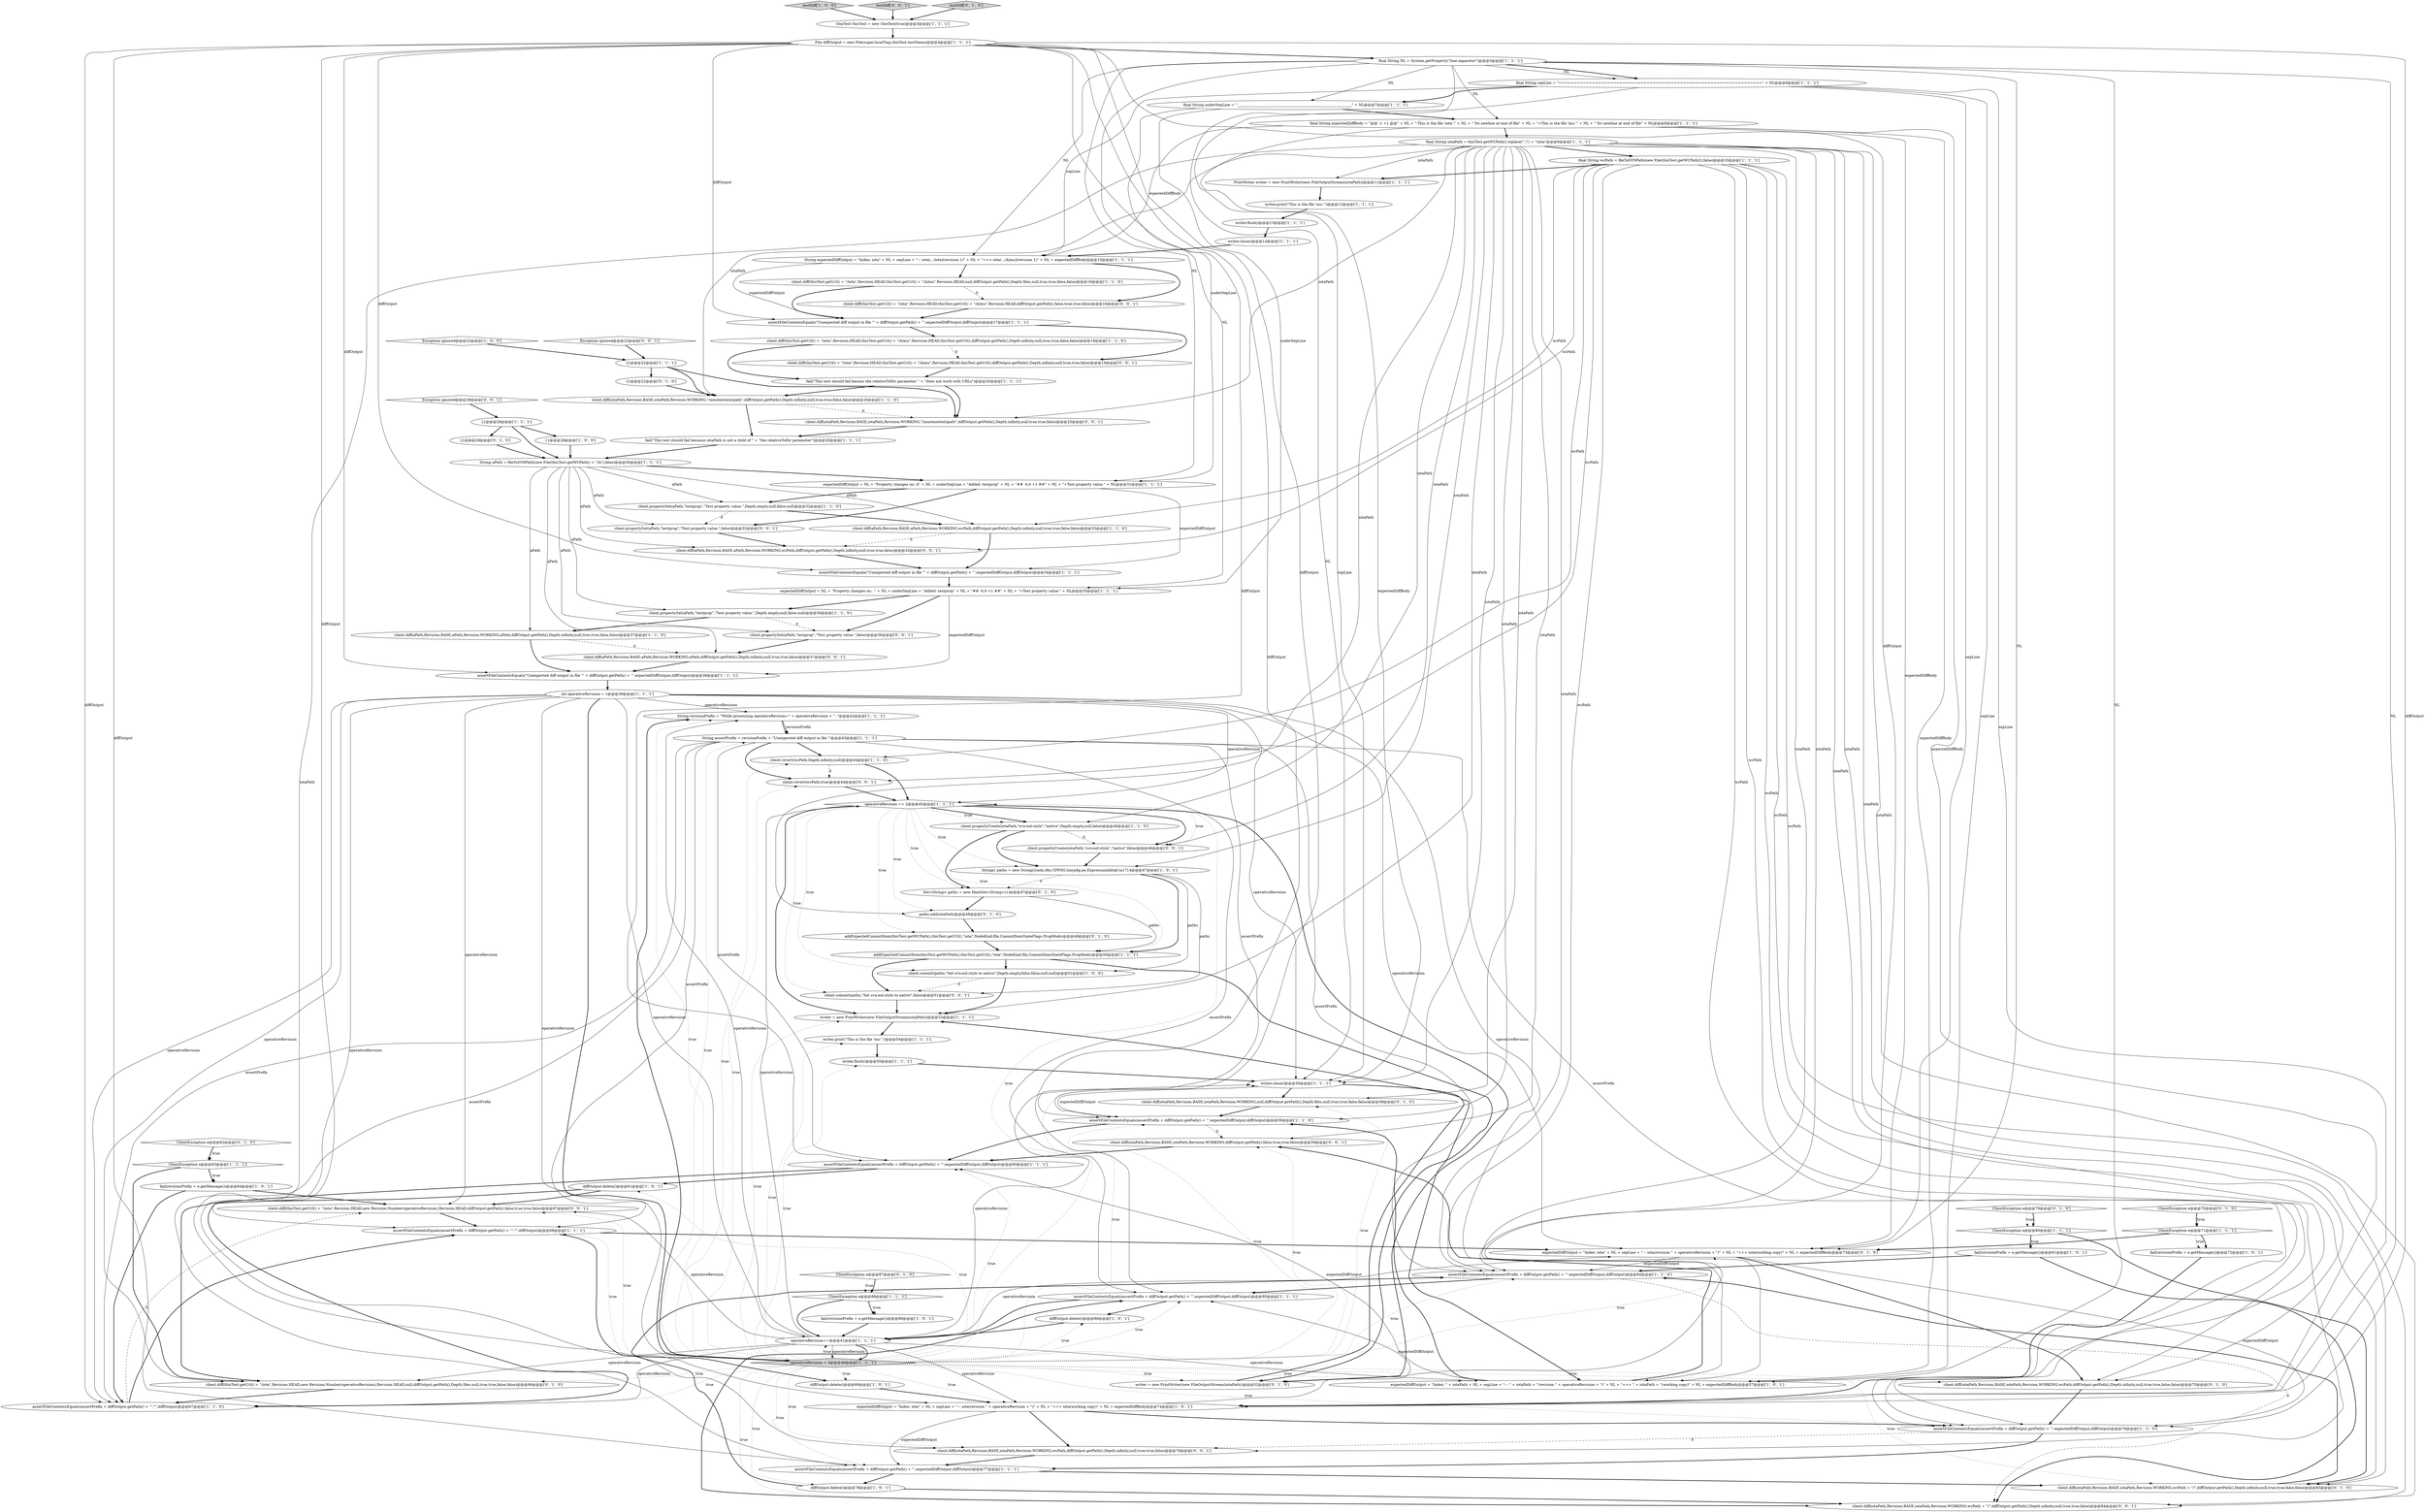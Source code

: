 digraph {
6 [style = filled, label = "expectedDiffOutput = NL + \"Property changes on: A\" + NL + underSepLine + \"Added: testprop\" + NL + \"## -0,0 +1 ##\" + NL + \"+Test property value.\" + NL@@@31@@@['1', '1', '1']", fillcolor = white, shape = ellipse image = "AAA0AAABBB1BBB"];
85 [style = filled, label = "ClientException e@@@70@@@['0', '1', '0']", fillcolor = white, shape = diamond image = "AAA0AAABBB2BBB"];
14 [style = filled, label = "client.revert(wcPath,Depth.infinity,null)@@@44@@@['1', '1', '0']", fillcolor = white, shape = ellipse image = "AAA0AAABBB1BBB"];
20 [style = filled, label = "fail(\"This test should fail because iotaPath is not a child of \" + \"the relativeToDir parameter\")@@@26@@@['1', '1', '1']", fillcolor = white, shape = ellipse image = "AAA0AAABBB1BBB"];
21 [style = filled, label = "String revisionPrefix = \"While processing operativeRevison=\" + operativeRevision + \". \"@@@42@@@['1', '1', '1']", fillcolor = white, shape = ellipse image = "AAA0AAABBB1BBB"];
62 [style = filled, label = "expectedDiffOutput = \"Index: iota\" + NL + sepLine + \"--- iota(revision \" + operativeRevision + \")\" + NL + \"+++ iota(working copy)\" + NL + expectedDiffBody@@@74@@@['1', '0', '1']", fillcolor = white, shape = ellipse image = "AAA0AAABBB1BBB"];
93 [style = filled, label = "client.propertyCreate(iotaPath,\"svn:eol-style\",\"native\",false)@@@46@@@['0', '0', '1']", fillcolor = white, shape = ellipse image = "AAA0AAABBB3BBB"];
68 [style = filled, label = "assertFileContentsEquals(assertPrefix + diffOutput.getPath() + ''',expectedDiffOutput,diffOutput)@@@84@@@['1', '1', '0']", fillcolor = white, shape = ellipse image = "AAA0AAABBB1BBB"];
17 [style = filled, label = "fail(revisionPrefix + e.getMessage())@@@81@@@['1', '0', '1']", fillcolor = white, shape = ellipse image = "AAA0AAABBB1BBB"];
86 [style = filled, label = "client.diff(aPath,Revision.BASE,aPath,Revision.WORKING,wcPath,diffOutput.getPath(),Depth.infinity,null,true,true,false)@@@33@@@['0', '0', '1']", fillcolor = white, shape = ellipse image = "AAA0AAABBB3BBB"];
47 [style = filled, label = "client.diff(iotaPath,Revision.BASE,iotaPath,Revision.WORKING,\"/non/existent/path\",diffOutput.getPath(),Depth.infinity,null,true,true,false,false)@@@25@@@['1', '1', '0']", fillcolor = white, shape = ellipse image = "AAA0AAABBB1BBB"];
65 [style = filled, label = "PrintWriter writer = new PrintWriter(new FileOutputStream(iotaPath))@@@11@@@['1', '1', '1']", fillcolor = white, shape = ellipse image = "AAA0AAABBB1BBB"];
82 [style = filled, label = "ClientException e@@@62@@@['0', '1', '0']", fillcolor = white, shape = diamond image = "AAA0AAABBB2BBB"];
11 [style = filled, label = "writer.close()@@@56@@@['1', '1', '1']", fillcolor = white, shape = ellipse image = "AAA0AAABBB1BBB"];
1 [style = filled, label = "assertFileContentsEquals(assertPrefix + diffOutput.getPath() + ''',expectedDiffOutput,diffOutput)@@@85@@@['1', '1', '1']", fillcolor = white, shape = ellipse image = "AAA0AAABBB1BBB"];
77 [style = filled, label = "Set<String> paths = new HashSet<String>(1)@@@47@@@['0', '1', '0']", fillcolor = white, shape = ellipse image = "AAA1AAABBB2BBB"];
80 [style = filled, label = "addExpectedCommitItem(thisTest.getWCPath(),thisTest.getUrl(),\"iota\",NodeKind.file,CommitItemStateFlags.PropMods)@@@49@@@['0', '1', '0']", fillcolor = white, shape = ellipse image = "AAA0AAABBB2BBB"];
9 [style = filled, label = "String(( paths = new String((((edu.fdu.CPPDG.tinypdg.pe.ExpressionInfo@1a1714@@@47@@@['1', '0', '1']", fillcolor = white, shape = ellipse image = "AAA0AAABBB1BBB"];
83 [style = filled, label = "client.diff(iotaPath,Revision.BASE,iotaPath,Revision.WORKING,null,diffOutput.getPath(),Depth.files,null,true,true,false,false)@@@58@@@['0', '1', '0']", fillcolor = white, shape = ellipse image = "AAA0AAABBB2BBB"];
48 [style = filled, label = "String aPath = fileToSVNPath(new File(thisTest.getWCPath() + \"/A\"),false)@@@30@@@['1', '1', '1']", fillcolor = white, shape = ellipse image = "AAA0AAABBB1BBB"];
10 [style = filled, label = "client.diff(aPath,Revision.BASE,aPath,Revision.WORKING,aPath,diffOutput.getPath(),Depth.infinity,null,true,true,false,false)@@@37@@@['1', '1', '0']", fillcolor = white, shape = ellipse image = "AAA0AAABBB1BBB"];
81 [style = filled, label = "expectedDiffOutput = \"Index: iota\" + NL + sepLine + \"--- iota(revision \" + operativeRevision + \")\" + NL + \"+++ iota(working copy)\" + NL + expectedDiffBody@@@73@@@['0', '1', '0']", fillcolor = white, shape = ellipse image = "AAA0AAABBB2BBB"];
53 [style = filled, label = "ClientException e@@@71@@@['1', '1', '1']", fillcolor = white, shape = diamond image = "AAA0AAABBB1BBB"];
39 [style = filled, label = "diffOutput.delete()@@@86@@@['1', '0', '1']", fillcolor = white, shape = ellipse image = "AAA0AAABBB1BBB"];
26 [style = filled, label = "client.propertySet(aPath,\"testprop\",\"Test property value.\",Depth.empty,null,false,null)@@@36@@@['1', '1', '0']", fillcolor = white, shape = ellipse image = "AAA0AAABBB1BBB"];
46 [style = filled, label = "String expectedDiffOutput = \"Index: iota\" + NL + sepLine + \"--- iota(.../iota)(revision 1)\" + NL + \"+++ iota(.../A/mu)(revision 1)\" + NL + expectedDiffBody@@@15@@@['1', '1', '1']", fillcolor = white, shape = ellipse image = "AAA0AAABBB1BBB"];
0 [style = filled, label = "writer.print(\"This is the file 'mu'.\")@@@54@@@['1', '1', '1']", fillcolor = white, shape = ellipse image = "AAA0AAABBB1BBB"];
30 [style = filled, label = "final String iotaPath = thisTest.getWCPath().replace('\','/') + \"/iota\"@@@9@@@['1', '1', '1']", fillcolor = white, shape = ellipse image = "AAA0AAABBB1BBB"];
63 [style = filled, label = "expectedDiffOutput = \"Index: \" + iotaPath + NL + sepLine + \"--- \" + iotaPath + \"(revision \" + operativeRevision + \")\" + NL + \"+++ \" + iotaPath + \"(working copy)\" + NL + expectedDiffBody@@@57@@@['1', '0', '1']", fillcolor = white, shape = ellipse image = "AAA0AAABBB1BBB"];
92 [style = filled, label = "client.diff(iotaPath,Revision.BASE,iotaPath,Revision.WORKING,diffOutput.getPath(),false,true,true,false)@@@59@@@['0', '0', '1']", fillcolor = white, shape = ellipse image = "AAA0AAABBB3BBB"];
101 [style = filled, label = "client.revert(wcPath,true)@@@44@@@['0', '0', '1']", fillcolor = white, shape = ellipse image = "AAA0AAABBB3BBB"];
64 [style = filled, label = "addExpectedCommitItem(thisTest.getWCPath(),thisTest.getUrl(),\"iota\",NodeKind.file,CommitItemStateFlags.PropMods)@@@50@@@['1', '1', '1']", fillcolor = white, shape = ellipse image = "AAA0AAABBB1BBB"];
67 [style = filled, label = "assertFileContentsEquals(assertPrefix + diffOutput.getPath() + ''',expectedDiffOutput,diffOutput)@@@76@@@['1', '1', '0']", fillcolor = white, shape = ellipse image = "AAA0AAABBB1BBB"];
31 [style = filled, label = "{}@@@28@@@['1', '0', '0']", fillcolor = white, shape = ellipse image = "AAA0AAABBB1BBB"];
8 [style = filled, label = "assertFileContentsEquals(assertPrefix + diffOutput.getPath() + ''',expectedDiffOutput,diffOutput)@@@59@@@['1', '1', '0']", fillcolor = white, shape = ellipse image = "AAA0AAABBB1BBB"];
96 [style = filled, label = "client.propertySet(aPath,\"testprop\",\"Test property value.\",false)@@@36@@@['0', '0', '1']", fillcolor = white, shape = ellipse image = "AAA0AAABBB3BBB"];
102 [style = filled, label = "client.diff(aPath,Revision.BASE,aPath,Revision.WORKING,aPath,diffOutput.getPath(),Depth.infinity,null,true,true,false)@@@37@@@['0', '0', '1']", fillcolor = white, shape = ellipse image = "AAA0AAABBB3BBB"];
41 [style = filled, label = "writer = new PrintWriter(new FileOutputStream(iotaPath))@@@53@@@['1', '1', '1']", fillcolor = white, shape = ellipse image = "AAA0AAABBB1BBB"];
75 [style = filled, label = "client.diff(iotaPath,Revision.BASE,iotaPath,Revision.WORKING,wcPath + \"/\",diffOutput.getPath(),Depth.infinity,null,true,true,false,false)@@@83@@@['0', '1', '0']", fillcolor = white, shape = ellipse image = "AAA0AAABBB2BBB"];
16 [style = filled, label = "Exception ignored@@@22@@@['1', '0', '0']", fillcolor = white, shape = diamond image = "AAA0AAABBB1BBB"];
15 [style = filled, label = "diffOutput.delete()@@@61@@@['1', '0', '1']", fillcolor = white, shape = ellipse image = "AAA0AAABBB1BBB"];
5 [style = filled, label = "client.diff(thisTest.getUrl() + \"/iota\",Revision.HEAD,thisTest.getUrl() + \"/A/mu\",Revision.HEAD,null,diffOutput.getPath(),Depth.files,null,true,true,false,false)@@@16@@@['1', '1', '0']", fillcolor = white, shape = ellipse image = "AAA0AAABBB1BBB"];
44 [style = filled, label = "operativeRevision == 2@@@45@@@['1', '1', '1']", fillcolor = white, shape = diamond image = "AAA0AAABBB1BBB"];
60 [style = filled, label = "final String underSepLine = \"___________________________________________________________________\" + NL@@@7@@@['1', '1', '1']", fillcolor = white, shape = ellipse image = "AAA0AAABBB1BBB"];
2 [style = filled, label = "final String expectedDiffBody = \"@@ -1 +1 @@\" + NL + \"-This is the file 'iota'.\" + NL + \"\ No newline at end of file\" + NL + \"+This is the file 'mu'.\" + NL + \"\ No newline at end of file\" + NL@@@8@@@['1', '1', '1']", fillcolor = white, shape = ellipse image = "AAA0AAABBB1BBB"];
97 [style = filled, label = "client.diff(thisTest.getUrl() + \"/iota\",Revision.HEAD,new Revision.Number(operativeRevision),Revision.HEAD,diffOutput.getPath(),false,true,true,false)@@@67@@@['0', '0', '1']", fillcolor = white, shape = ellipse image = "AAA0AAABBB3BBB"];
76 [style = filled, label = "ClientException e@@@79@@@['0', '1', '0']", fillcolor = white, shape = diamond image = "AAA0AAABBB2BBB"];
18 [style = filled, label = "ClientException e@@@80@@@['1', '1', '1']", fillcolor = white, shape = diamond image = "AAA0AAABBB1BBB"];
22 [style = filled, label = "writer.print(\"This is the file 'mu'.\")@@@12@@@['1', '1', '1']", fillcolor = white, shape = ellipse image = "AAA0AAABBB1BBB"];
3 [style = filled, label = "client.commit(paths,\"Set svn:eol-style to native\",Depth.empty,false,false,null,null)@@@51@@@['1', '0', '0']", fillcolor = white, shape = ellipse image = "AAA0AAABBB1BBB"];
33 [style = filled, label = "writer.close()@@@14@@@['1', '1', '1']", fillcolor = white, shape = ellipse image = "AAA0AAABBB1BBB"];
19 [style = filled, label = "final String wcPath = fileToSVNPath(new File(thisTest.getWCPath()),false)@@@10@@@['1', '1', '1']", fillcolor = white, shape = ellipse image = "AAA0AAABBB1BBB"];
24 [style = filled, label = "client.diff(aPath,Revision.BASE,aPath,Revision.WORKING,wcPath,diffOutput.getPath(),Depth.infinity,null,true,true,false,false)@@@33@@@['1', '1', '0']", fillcolor = white, shape = ellipse image = "AAA0AAABBB1BBB"];
100 [style = filled, label = "client.diff(iotaPath,Revision.BASE,iotaPath,Revision.WORKING,wcPath + \"/\",diffOutput.getPath(),Depth.infinity,null,true,true,false)@@@84@@@['0', '0', '1']", fillcolor = white, shape = ellipse image = "AAA0AAABBB3BBB"];
59 [style = filled, label = "fail(revisionPrefix + e.getMessage())@@@72@@@['1', '0', '1']", fillcolor = white, shape = ellipse image = "AAA0AAABBB1BBB"];
13 [style = filled, label = "testDiff['1', '0', '0']", fillcolor = lightgray, shape = diamond image = "AAA0AAABBB1BBB"];
23 [style = filled, label = "client.propertySet(aPath,\"testprop\",\"Test property value.\",Depth.empty,null,false,null)@@@32@@@['1', '1', '0']", fillcolor = white, shape = ellipse image = "AAA0AAABBB1BBB"];
35 [style = filled, label = "{}@@@28@@@['1', '1', '1']", fillcolor = white, shape = ellipse image = "AAA0AAABBB1BBB"];
38 [style = filled, label = "assertFileContentsEquals(assertPrefix + diffOutput.getPath() + ''',expectedDiffOutput,diffOutput)@@@77@@@['1', '1', '1']", fillcolor = white, shape = ellipse image = "AAA0AAABBB1BBB"];
32 [style = filled, label = "assertFileContentsEquals(assertPrefix + diffOutput.getPath() + ''',\"\",diffOutput)@@@68@@@['1', '1', '1']", fillcolor = white, shape = ellipse image = "AAA0AAABBB1BBB"];
98 [style = filled, label = "client.diff(thisTest.getUrl() + \"/iota\",Revision.HEAD,thisTest.getUrl() + \"/A/mu\",Revision.HEAD,diffOutput.getPath(),false,true,true,false)@@@16@@@['0', '0', '1']", fillcolor = white, shape = ellipse image = "AAA0AAABBB3BBB"];
50 [style = filled, label = "ClientException e@@@88@@@['1', '1', '1']", fillcolor = white, shape = diamond image = "AAA0AAABBB1BBB"];
49 [style = filled, label = "fail(revisionPrefix + e.getMessage())@@@64@@@['1', '0', '1']", fillcolor = white, shape = ellipse image = "AAA0AAABBB1BBB"];
78 [style = filled, label = "{}@@@22@@@['0', '1', '0']", fillcolor = white, shape = ellipse image = "AAA0AAABBB2BBB"];
66 [style = filled, label = "diffOutput.delete()@@@78@@@['1', '0', '1']", fillcolor = white, shape = ellipse image = "AAA0AAABBB1BBB"];
37 [style = filled, label = "assertFileContentsEquals(\"Unexpected diff output in file '\" + diffOutput.getPath() + ''',expectedDiffOutput,diffOutput)@@@34@@@['1', '1', '1']", fillcolor = white, shape = ellipse image = "AAA0AAABBB1BBB"];
56 [style = filled, label = "final String sepLine = \"===================================================================\" + NL@@@6@@@['1', '1', '1']", fillcolor = white, shape = ellipse image = "AAA0AAABBB1BBB"];
4 [style = filled, label = "client.diff(thisTest.getUrl() + \"/iota\",Revision.HEAD,thisTest.getUrl() + \"/A/mu\",Revision.HEAD,thisTest.getUrl(),diffOutput.getPath(),Depth.infinity,null,true,true,false,false)@@@19@@@['1', '1', '0']", fillcolor = white, shape = ellipse image = "AAA0AAABBB1BBB"];
89 [style = filled, label = "Exception ignored@@@22@@@['0', '0', '1']", fillcolor = white, shape = diamond image = "AAA0AAABBB3BBB"];
91 [style = filled, label = "testDiff['0', '0', '1']", fillcolor = lightgray, shape = diamond image = "AAA0AAABBB3BBB"];
99 [style = filled, label = "client.commit(paths,\"Set svn:eol-style to native\",false)@@@51@@@['0', '0', '1']", fillcolor = white, shape = ellipse image = "AAA0AAABBB3BBB"];
45 [style = filled, label = "expectedDiffOutput = NL + \"Property changes on: .\" + NL + underSepLine + \"Added: testprop\" + NL + \"## -0,0 +1 ##\" + NL + \"+Test property value.\" + NL@@@35@@@['1', '1', '1']", fillcolor = white, shape = ellipse image = "AAA0AAABBB1BBB"];
95 [style = filled, label = "client.propertySet(aPath,\"testprop\",\"Test property value.\",false)@@@32@@@['0', '0', '1']", fillcolor = white, shape = ellipse image = "AAA0AAABBB3BBB"];
34 [style = filled, label = "client.propertyCreate(iotaPath,\"svn:eol-style\",\"native\",Depth.empty,null,false)@@@46@@@['1', '1', '0']", fillcolor = white, shape = ellipse image = "AAA0AAABBB1BBB"];
36 [style = filled, label = "OneTest thisTest = new OneTest(true)@@@3@@@['1', '1', '1']", fillcolor = white, shape = ellipse image = "AAA0AAABBB1BBB"];
61 [style = filled, label = "writer.flush()@@@55@@@['1', '1', '1']", fillcolor = white, shape = ellipse image = "AAA0AAABBB1BBB"];
51 [style = filled, label = "File diffOutput = new File(super.localTmp,thisTest.testName)@@@4@@@['1', '1', '1']", fillcolor = white, shape = ellipse image = "AAA0AAABBB1BBB"];
25 [style = filled, label = "{}@@@22@@@['1', '1', '1']", fillcolor = white, shape = ellipse image = "AAA0AAABBB1BBB"];
71 [style = filled, label = "{}@@@28@@@['0', '1', '0']", fillcolor = white, shape = ellipse image = "AAA0AAABBB2BBB"];
40 [style = filled, label = "assertFileContentsEquals(\"Unexpected diff output in file '\" + diffOutput.getPath() + ''',expectedDiffOutput,diffOutput)@@@38@@@['1', '1', '1']", fillcolor = white, shape = ellipse image = "AAA0AAABBB1BBB"];
70 [style = filled, label = "client.diff(iotaPath,Revision.BASE,iotaPath,Revision.WORKING,wcPath,diffOutput.getPath(),Depth.infinity,null,true,true,false,false)@@@75@@@['0', '1', '0']", fillcolor = white, shape = ellipse image = "AAA0AAABBB2BBB"];
72 [style = filled, label = "testDiff['0', '1', '0']", fillcolor = lightgray, shape = diamond image = "AAA0AAABBB2BBB"];
43 [style = filled, label = "assertFileContentsEquals(\"Unexpected diff output in file '\" + diffOutput.getPath() + ''',expectedDiffOutput,diffOutput)@@@17@@@['1', '1', '1']", fillcolor = white, shape = ellipse image = "AAA0AAABBB1BBB"];
90 [style = filled, label = "client.diff(iotaPath,Revision.BASE,iotaPath,Revision.WORKING,wcPath,diffOutput.getPath(),Depth.infinity,null,true,true,false)@@@76@@@['0', '0', '1']", fillcolor = white, shape = ellipse image = "AAA0AAABBB3BBB"];
42 [style = filled, label = "int operativeRevision = 1@@@39@@@['1', '1', '1']", fillcolor = white, shape = ellipse image = "AAA0AAABBB1BBB"];
87 [style = filled, label = "client.diff(thisTest.getUrl() + \"/iota\",Revision.HEAD,thisTest.getUrl() + \"/A/mu\",Revision.HEAD,thisTest.getUrl(),diffOutput.getPath(),Depth.infinity,null,true,true,false)@@@19@@@['0', '0', '1']", fillcolor = white, shape = ellipse image = "AAA0AAABBB3BBB"];
12 [style = filled, label = "assertFileContentsEquals(assertPrefix + diffOutput.getPath() + ''',\"\",diffOutput)@@@67@@@['1', '1', '0']", fillcolor = white, shape = ellipse image = "AAA0AAABBB1BBB"];
94 [style = filled, label = "client.diff(iotaPath,Revision.BASE,iotaPath,Revision.WORKING,\"/non/existent/path\",diffOutput.getPath(),Depth.infinity,null,true,true,false)@@@25@@@['0', '0', '1']", fillcolor = white, shape = ellipse image = "AAA0AAABBB3BBB"];
54 [style = filled, label = "writer.flush()@@@13@@@['1', '1', '1']", fillcolor = white, shape = ellipse image = "AAA0AAABBB1BBB"];
28 [style = filled, label = "operativeRevision < 3@@@40@@@['1', '1', '1']", fillcolor = lightgray, shape = diamond image = "AAA0AAABBB1BBB"];
84 [style = filled, label = "ClientException e@@@87@@@['0', '1', '0']", fillcolor = white, shape = diamond image = "AAA0AAABBB2BBB"];
27 [style = filled, label = "String assertPrefix = revisionPrefix + \"Unexpected diff output in file '\"@@@43@@@['1', '1', '1']", fillcolor = white, shape = ellipse image = "AAA0AAABBB1BBB"];
69 [style = filled, label = "fail(revisionPrefix + e.getMessage())@@@89@@@['1', '0', '1']", fillcolor = white, shape = ellipse image = "AAA0AAABBB1BBB"];
74 [style = filled, label = "client.diff(thisTest.getUrl() + \"/iota\",Revision.HEAD,new Revision.Number(operativeRevision),Revision.HEAD,null,diffOutput.getPath(),Depth.files,null,true,true,false,false)@@@66@@@['0', '1', '0']", fillcolor = white, shape = ellipse image = "AAA0AAABBB2BBB"];
88 [style = filled, label = "Exception ignored@@@28@@@['0', '0', '1']", fillcolor = white, shape = diamond image = "AAA0AAABBB3BBB"];
79 [style = filled, label = "paths.add(iotaPath)@@@48@@@['0', '1', '0']", fillcolor = white, shape = ellipse image = "AAA1AAABBB2BBB"];
29 [style = filled, label = "fail(\"This test should fail becaus the relativeToDir parameter \" + \"does not work with URLs\")@@@20@@@['1', '1', '1']", fillcolor = white, shape = ellipse image = "AAA0AAABBB1BBB"];
52 [style = filled, label = "assertFileContentsEquals(assertPrefix + diffOutput.getPath() + ''',expectedDiffOutput,diffOutput)@@@60@@@['1', '1', '1']", fillcolor = white, shape = ellipse image = "AAA0AAABBB1BBB"];
58 [style = filled, label = "diffOutput.delete()@@@69@@@['1', '0', '1']", fillcolor = white, shape = ellipse image = "AAA0AAABBB1BBB"];
57 [style = filled, label = "ClientException e@@@63@@@['1', '1', '1']", fillcolor = white, shape = diamond image = "AAA0AAABBB1BBB"];
55 [style = filled, label = "final String NL = System.getProperty(\"line.separator\")@@@5@@@['1', '1', '1']", fillcolor = white, shape = ellipse image = "AAA0AAABBB1BBB"];
7 [style = filled, label = "operativeRevision++@@@41@@@['1', '1', '1']", fillcolor = white, shape = ellipse image = "AAA0AAABBB1BBB"];
73 [style = filled, label = "writer = new PrintWriter(new FileOutputStream(iotaPath))@@@52@@@['0', '1', '0']", fillcolor = white, shape = ellipse image = "AAA0AAABBB2BBB"];
28->21 [style = bold, label=""];
55->45 [style = solid, label="NL"];
7->28 [style = bold, label=""];
19->14 [style = solid, label="wcPath"];
30->73 [style = solid, label="iotaPath"];
51->67 [style = solid, label="diffOutput"];
43->4 [style = bold, label=""];
43->87 [style = bold, label=""];
7->62 [style = solid, label="operativeRevision"];
48->24 [style = solid, label="aPath"];
4->87 [style = dashed, label="0"];
30->65 [style = solid, label="iotaPath"];
44->99 [style = dotted, label="true"];
82->57 [style = bold, label=""];
68->100 [style = dashed, label="0"];
60->45 [style = solid, label="underSepLine"];
27->68 [style = solid, label="assertPrefix"];
28->81 [style = dotted, label="true"];
56->62 [style = solid, label="sepLine"];
28->63 [style = dotted, label="true"];
8->52 [style = bold, label=""];
28->90 [style = dotted, label="true"];
50->69 [style = bold, label=""];
30->68 [style = solid, label="iotaPath"];
28->73 [style = dotted, label="true"];
28->70 [style = dotted, label="true"];
90->38 [style = bold, label=""];
55->2 [style = solid, label="NL"];
28->62 [style = dotted, label="true"];
28->12 [style = dotted, label="true"];
75->68 [style = bold, label=""];
44->93 [style = dotted, label="true"];
7->44 [style = solid, label="operativeRevision"];
8->92 [style = dashed, label="0"];
62->1 [style = solid, label="expectedDiffOutput"];
28->38 [style = dotted, label="true"];
53->81 [style = bold, label=""];
51->37 [style = solid, label="diffOutput"];
51->40 [style = solid, label="diffOutput"];
0->61 [style = bold, label=""];
55->6 [style = solid, label="NL"];
12->32 [style = bold, label=""];
44->34 [style = bold, label=""];
58->62 [style = bold, label=""];
73->41 [style = bold, label=""];
99->41 [style = bold, label=""];
54->33 [style = bold, label=""];
69->7 [style = bold, label=""];
30->63 [style = solid, label="iotaPath"];
7->11 [style = solid, label="operativeRevision"];
51->1 [style = solid, label="diffOutput"];
10->40 [style = bold, label=""];
47->94 [style = dashed, label="0"];
34->93 [style = dashed, label="0"];
44->41 [style = bold, label=""];
81->67 [style = solid, label="expectedDiffOutput"];
2->46 [style = solid, label="expectedDiffBody"];
59->62 [style = bold, label=""];
42->11 [style = solid, label="operativeRevision"];
30->75 [style = solid, label="iotaPath"];
42->62 [style = solid, label="operativeRevision"];
9->99 [style = solid, label="paths"];
45->26 [style = bold, label=""];
47->20 [style = bold, label=""];
19->101 [style = solid, label="wcPath"];
62->67 [style = bold, label=""];
63->8 [style = bold, label=""];
51->8 [style = solid, label="diffOutput"];
30->79 [style = solid, label="iotaPath"];
15->97 [style = bold, label=""];
46->5 [style = bold, label=""];
48->26 [style = solid, label="aPath"];
7->21 [style = solid, label="operativeRevision"];
35->48 [style = bold, label=""];
51->68 [style = solid, label="diffOutput"];
51->43 [style = solid, label="diffOutput"];
64->3 [style = bold, label=""];
102->40 [style = bold, label=""];
36->51 [style = bold, label=""];
24->37 [style = bold, label=""];
51->52 [style = solid, label="diffOutput"];
6->37 [style = solid, label="expectedDiffOutput"];
9->77 [style = dashed, label="0"];
24->86 [style = dashed, label="0"];
46->98 [style = bold, label=""];
55->56 [style = solid, label="NL"];
2->11 [style = solid, label="expectedDiffBody"];
19->86 [style = solid, label="wcPath"];
55->56 [style = bold, label=""];
18->75 [style = bold, label=""];
28->68 [style = dotted, label="true"];
21->27 [style = solid, label="revisionPrefix"];
16->25 [style = bold, label=""];
30->11 [style = solid, label="iotaPath"];
7->74 [style = solid, label="operativeRevision"];
28->0 [style = dotted, label="true"];
28->39 [style = dotted, label="true"];
33->46 [style = bold, label=""];
23->95 [style = dashed, label="0"];
19->68 [style = solid, label="wcPath"];
30->47 [style = solid, label="iotaPath"];
5->43 [style = bold, label=""];
38->66 [style = bold, label=""];
55->63 [style = solid, label="NL"];
14->101 [style = dashed, label="0"];
11->63 [style = bold, label=""];
3->99 [style = dashed, label="0"];
91->36 [style = bold, label=""];
85->53 [style = dotted, label="true"];
34->9 [style = bold, label=""];
44->93 [style = bold, label=""];
28->52 [style = dotted, label="true"];
28->100 [style = dotted, label="true"];
85->53 [style = bold, label=""];
27->101 [style = bold, label=""];
51->12 [style = solid, label="diffOutput"];
74->12 [style = bold, label=""];
64->99 [style = bold, label=""];
1->39 [style = bold, label=""];
63->52 [style = solid, label="expectedDiffOutput"];
48->95 [style = solid, label="aPath"];
18->17 [style = dotted, label="true"];
28->101 [style = dotted, label="true"];
27->32 [style = solid, label="assertPrefix"];
45->96 [style = bold, label=""];
78->47 [style = bold, label=""];
86->37 [style = bold, label=""];
57->49 [style = bold, label=""];
28->66 [style = dotted, label="true"];
62->38 [style = solid, label="expectedDiffOutput"];
37->45 [style = bold, label=""];
28->61 [style = dotted, label="true"];
57->49 [style = dotted, label="true"];
53->59 [style = dotted, label="true"];
97->32 [style = bold, label=""];
79->80 [style = bold, label=""];
28->58 [style = dotted, label="true"];
6->23 [style = bold, label=""];
83->8 [style = bold, label=""];
56->46 [style = solid, label="sepLine"];
28->21 [style = dotted, label="true"];
93->9 [style = bold, label=""];
19->24 [style = solid, label="wcPath"];
19->70 [style = solid, label="wcPath"];
11->8 [style = solid, label="expectedDiffOutput"];
38->75 [style = bold, label=""];
7->81 [style = solid, label="operativeRevision"];
84->50 [style = dotted, label="true"];
30->83 [style = solid, label="iotaPath"];
100->1 [style = bold, label=""];
42->44 [style = solid, label="operativeRevision"];
98->43 [style = bold, label=""];
101->44 [style = bold, label=""];
42->7 [style = solid, label="operativeRevision"];
28->67 [style = dotted, label="true"];
52->74 [style = bold, label=""];
76->18 [style = dotted, label="true"];
55->46 [style = solid, label="NL"];
40->42 [style = bold, label=""];
19->100 [style = solid, label="wcPath"];
19->65 [style = bold, label=""];
88->35 [style = bold, label=""];
30->93 [style = solid, label="iotaPath"];
48->86 [style = solid, label="aPath"];
42->28 [style = bold, label=""];
77->79 [style = bold, label=""];
35->31 [style = bold, label=""];
89->25 [style = bold, label=""];
44->77 [style = dotted, label="true"];
63->92 [style = bold, label=""];
15->12 [style = bold, label=""];
61->11 [style = bold, label=""];
51->32 [style = solid, label="diffOutput"];
9->64 [style = bold, label=""];
82->57 [style = dotted, label="true"];
28->92 [style = dotted, label="true"];
72->36 [style = bold, label=""];
27->67 [style = solid, label="assertPrefix"];
41->0 [style = bold, label=""];
42->97 [style = solid, label="operativeRevision"];
87->29 [style = bold, label=""];
55->62 [style = solid, label="NL"];
48->10 [style = solid, label="aPath"];
19->75 [style = solid, label="wcPath"];
28->27 [style = dotted, label="true"];
30->100 [style = solid, label="iotaPath"];
76->18 [style = bold, label=""];
96->102 [style = bold, label=""];
28->44 [style = dotted, label="true"];
56->60 [style = bold, label=""];
57->74 [style = bold, label=""];
27->38 [style = solid, label="assertPrefix"];
28->41 [style = dotted, label="true"];
29->47 [style = bold, label=""];
42->81 [style = solid, label="operativeRevision"];
7->97 [style = solid, label="operativeRevision"];
48->6 [style = bold, label=""];
2->63 [style = solid, label="expectedDiffBody"];
70->67 [style = bold, label=""];
32->58 [style = bold, label=""];
7->12 [style = solid, label="operativeRevision"];
28->11 [style = dotted, label="true"];
30->41 [style = solid, label="iotaPath"];
30->70 [style = solid, label="iotaPath"];
17->68 [style = bold, label=""];
44->3 [style = dotted, label="true"];
30->92 [style = solid, label="iotaPath"];
80->64 [style = bold, label=""];
48->96 [style = solid, label="aPath"];
51->55 [style = bold, label=""];
30->90 [style = solid, label="iotaPath"];
62->90 [style = bold, label=""];
28->14 [style = dotted, label="true"];
42->28 [style = solid, label="operativeRevision"];
28->8 [style = dotted, label="true"];
28->97 [style = dotted, label="true"];
2->62 [style = solid, label="expectedDiffBody"];
1->7 [style = bold, label=""];
66->68 [style = bold, label=""];
13->36 [style = bold, label=""];
81->70 [style = bold, label=""];
60->6 [style = solid, label="underSepLine"];
42->63 [style = solid, label="operativeRevision"];
71->48 [style = bold, label=""];
44->64 [style = dotted, label="true"];
44->73 [style = bold, label=""];
67->38 [style = bold, label=""];
5->98 [style = dashed, label="0"];
45->40 [style = solid, label="expectedDiffOutput"];
27->14 [style = bold, label=""];
32->81 [style = bold, label=""];
7->28 [style = solid, label="operativeRevision"];
12->97 [style = dashed, label="0"];
19->67 [style = solid, label="wcPath"];
42->74 [style = solid, label="operativeRevision"];
77->64 [style = solid, label="paths"];
49->97 [style = bold, label=""];
28->75 [style = dotted, label="true"];
30->8 [style = solid, label="iotaPath"];
23->24 [style = bold, label=""];
44->79 [style = dotted, label="true"];
53->59 [style = bold, label=""];
31->48 [style = bold, label=""];
20->48 [style = bold, label=""];
11->83 [style = bold, label=""];
27->52 [style = solid, label="assertPrefix"];
28->7 [style = dotted, label="true"];
95->86 [style = bold, label=""];
10->102 [style = dashed, label="0"];
25->94 [style = bold, label=""];
52->15 [style = bold, label=""];
19->90 [style = solid, label="wcPath"];
28->83 [style = dotted, label="true"];
44->9 [style = dotted, label="true"];
26->10 [style = bold, label=""];
84->50 [style = bold, label=""];
7->63 [style = solid, label="operativeRevision"];
44->80 [style = dotted, label="true"];
25->78 [style = bold, label=""];
64->73 [style = bold, label=""];
30->34 [style = solid, label="iotaPath"];
14->44 [style = bold, label=""];
27->12 [style = solid, label="assertPrefix"];
6->95 [style = bold, label=""];
46->43 [style = solid, label="expectedDiffOutput"];
30->94 [style = solid, label="iotaPath"];
50->69 [style = dotted, label="true"];
56->11 [style = solid, label="sepLine"];
39->7 [style = bold, label=""];
67->90 [style = dashed, label="0"];
94->20 [style = bold, label=""];
56->63 [style = solid, label="sepLine"];
28->1 [style = dotted, label="true"];
55->11 [style = solid, label="NL"];
68->1 [style = bold, label=""];
35->71 [style = bold, label=""];
29->94 [style = bold, label=""];
55->60 [style = solid, label="NL"];
44->34 [style = dotted, label="true"];
30->67 [style = solid, label="iotaPath"];
55->81 [style = solid, label="NL"];
25->47 [style = bold, label=""];
3->41 [style = bold, label=""];
27->8 [style = solid, label="assertPrefix"];
17->100 [style = bold, label=""];
2->30 [style = bold, label=""];
21->27 [style = bold, label=""];
60->2 [style = bold, label=""];
9->3 [style = solid, label="paths"];
22->54 [style = bold, label=""];
28->74 [style = dotted, label="true"];
18->17 [style = bold, label=""];
66->100 [style = bold, label=""];
30->9 [style = solid, label="iotaPath"];
27->1 [style = solid, label="assertPrefix"];
28->15 [style = dotted, label="true"];
65->22 [style = bold, label=""];
56->81 [style = solid, label="sepLine"];
51->38 [style = solid, label="diffOutput"];
28->32 [style = dotted, label="true"];
42->21 [style = solid, label="operativeRevision"];
4->29 [style = bold, label=""];
26->96 [style = dashed, label="0"];
34->77 [style = bold, label=""];
30->19 [style = bold, label=""];
49->12 [style = bold, label=""];
92->52 [style = bold, label=""];
2->81 [style = solid, label="expectedDiffBody"];
48->102 [style = solid, label="aPath"];
81->68 [style = solid, label="expectedDiffOutput"];
48->23 [style = solid, label="aPath"];
42->12 [style = solid, label="operativeRevision"];
50->7 [style = bold, label=""];
}
